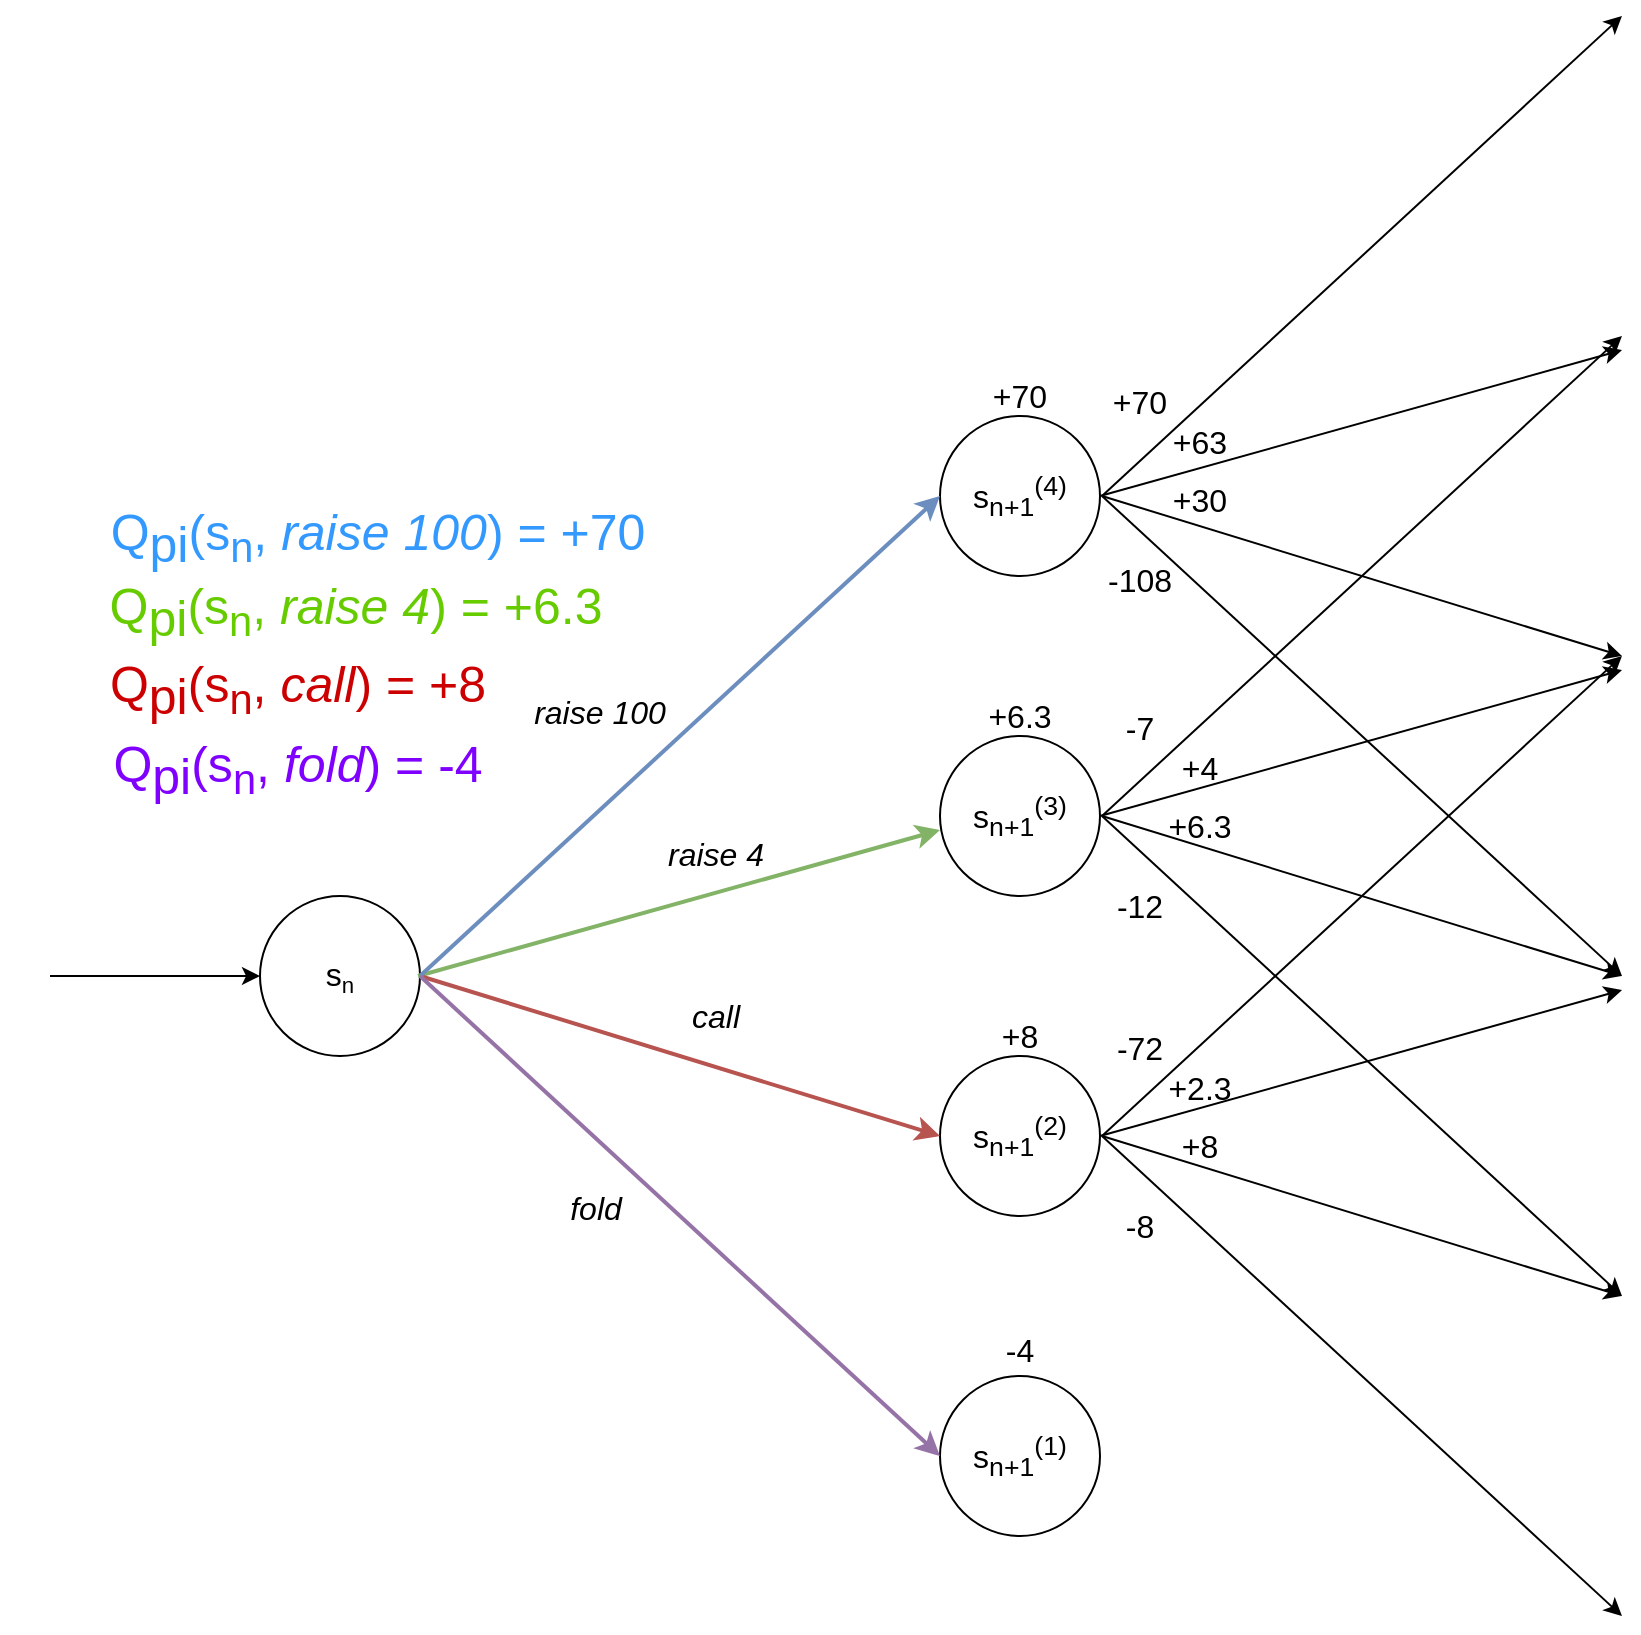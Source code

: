 <mxfile version="13.6.2" type="device"><diagram id="c3qiR8vG0yChI_6DKXME" name="Page-1"><mxGraphModel dx="2200" dy="937" grid="0" gridSize="10" guides="1" tooltips="1" connect="1" arrows="1" fold="1" page="1" pageScale="1" pageWidth="850" pageHeight="1100" math="0" shadow="0"><root><mxCell id="0"/><mxCell id="1" parent="0"/><mxCell id="cl4uH4Tl5F2XeNfh_b3p-1" value="" style="ellipse;whiteSpace=wrap;html=1;aspect=fixed;" parent="1" vertex="1"><mxGeometry x="100" y="480" width="80" height="80" as="geometry"/></mxCell><mxCell id="cl4uH4Tl5F2XeNfh_b3p-2" value="" style="ellipse;whiteSpace=wrap;html=1;aspect=fixed;" parent="1" vertex="1"><mxGeometry x="440" y="240" width="80" height="80" as="geometry"/></mxCell><mxCell id="cl4uH4Tl5F2XeNfh_b3p-3" value="" style="ellipse;whiteSpace=wrap;html=1;aspect=fixed;" parent="1" vertex="1"><mxGeometry x="440" y="400" width="80" height="80" as="geometry"/></mxCell><mxCell id="cl4uH4Tl5F2XeNfh_b3p-4" value="" style="ellipse;whiteSpace=wrap;html=1;aspect=fixed;" parent="1" vertex="1"><mxGeometry x="440" y="560" width="80" height="80" as="geometry"/></mxCell><mxCell id="cl4uH4Tl5F2XeNfh_b3p-5" value="" style="ellipse;whiteSpace=wrap;html=1;aspect=fixed;" parent="1" vertex="1"><mxGeometry x="440" y="720" width="80" height="80" as="geometry"/></mxCell><mxCell id="cl4uH4Tl5F2XeNfh_b3p-7" value="" style="endArrow=classic;html=1;entryX=0;entryY=0.5;entryDx=0;entryDy=0;" parent="1" target="cl4uH4Tl5F2XeNfh_b3p-1" edge="1"><mxGeometry width="50" height="50" relative="1" as="geometry"><mxPoint x="-5" y="520" as="sourcePoint"/><mxPoint x="450" y="450" as="targetPoint"/></mxGeometry></mxCell><mxCell id="cl4uH4Tl5F2XeNfh_b3p-8" value="" style="endArrow=classic;html=1;entryX=0;entryY=0.588;entryDx=0;entryDy=0;entryPerimeter=0;fillColor=#d5e8d4;strokeColor=#82b366;strokeWidth=2;" parent="1" target="cl4uH4Tl5F2XeNfh_b3p-3" edge="1"><mxGeometry width="50" height="50" relative="1" as="geometry"><mxPoint x="179" y="520" as="sourcePoint"/><mxPoint x="442" y="453" as="targetPoint"/></mxGeometry></mxCell><mxCell id="cl4uH4Tl5F2XeNfh_b3p-9" value="" style="endArrow=classic;html=1;entryX=0;entryY=0.5;entryDx=0;entryDy=0;exitX=1;exitY=0.5;exitDx=0;exitDy=0;fillColor=#f8cecc;strokeColor=#b85450;strokeWidth=2;" parent="1" source="cl4uH4Tl5F2XeNfh_b3p-1" target="cl4uH4Tl5F2XeNfh_b3p-4" edge="1"><mxGeometry width="50" height="50" relative="1" as="geometry"><mxPoint x="399" y="503" as="sourcePoint"/><mxPoint x="449" y="453" as="targetPoint"/></mxGeometry></mxCell><mxCell id="cl4uH4Tl5F2XeNfh_b3p-10" value="" style="endArrow=classic;html=1;entryX=0;entryY=0.5;entryDx=0;entryDy=0;exitX=1;exitY=0.5;exitDx=0;exitDy=0;fillColor=#dae8fc;strokeColor=#6c8ebf;strokeWidth=2;" parent="1" source="cl4uH4Tl5F2XeNfh_b3p-1" target="cl4uH4Tl5F2XeNfh_b3p-2" edge="1"><mxGeometry width="50" height="50" relative="1" as="geometry"><mxPoint x="399" y="503" as="sourcePoint"/><mxPoint x="449" y="453" as="targetPoint"/></mxGeometry></mxCell><mxCell id="cl4uH4Tl5F2XeNfh_b3p-11" value="" style="endArrow=classic;html=1;entryX=0;entryY=0.5;entryDx=0;entryDy=0;exitX=1;exitY=0.5;exitDx=0;exitDy=0;fillColor=#e1d5e7;strokeColor=#9673a6;strokeWidth=2;" parent="1" source="cl4uH4Tl5F2XeNfh_b3p-1" target="cl4uH4Tl5F2XeNfh_b3p-5" edge="1"><mxGeometry width="50" height="50" relative="1" as="geometry"><mxPoint x="399" y="503" as="sourcePoint"/><mxPoint x="449" y="453" as="targetPoint"/></mxGeometry></mxCell><mxCell id="cl4uH4Tl5F2XeNfh_b3p-17" value="" style="endArrow=classic;html=1;entryX=0;entryY=0.588;entryDx=0;entryDy=0;entryPerimeter=0;" parent="1" edge="1"><mxGeometry width="50" height="50" relative="1" as="geometry"><mxPoint x="520" y="280" as="sourcePoint"/><mxPoint x="781" y="207.04" as="targetPoint"/></mxGeometry></mxCell><mxCell id="cl4uH4Tl5F2XeNfh_b3p-18" value="" style="endArrow=classic;html=1;entryX=0;entryY=0.5;entryDx=0;entryDy=0;exitX=1;exitY=0.5;exitDx=0;exitDy=0;" parent="1" edge="1"><mxGeometry width="50" height="50" relative="1" as="geometry"><mxPoint x="521" y="280" as="sourcePoint"/><mxPoint x="781" y="360" as="targetPoint"/></mxGeometry></mxCell><mxCell id="cl4uH4Tl5F2XeNfh_b3p-19" value="" style="endArrow=classic;html=1;entryX=0;entryY=0.5;entryDx=0;entryDy=0;exitX=1;exitY=0.5;exitDx=0;exitDy=0;strokeWidth=1;" parent="1" edge="1"><mxGeometry width="50" height="50" relative="1" as="geometry"><mxPoint x="521" y="280" as="sourcePoint"/><mxPoint x="781" y="40" as="targetPoint"/></mxGeometry></mxCell><mxCell id="cl4uH4Tl5F2XeNfh_b3p-20" value="" style="endArrow=classic;html=1;entryX=0;entryY=0.5;entryDx=0;entryDy=0;exitX=1;exitY=0.5;exitDx=0;exitDy=0;" parent="1" edge="1"><mxGeometry width="50" height="50" relative="1" as="geometry"><mxPoint x="521" y="280" as="sourcePoint"/><mxPoint x="781" y="520" as="targetPoint"/></mxGeometry></mxCell><mxCell id="cl4uH4Tl5F2XeNfh_b3p-21" value="" style="endArrow=classic;html=1;entryX=0;entryY=0.588;entryDx=0;entryDy=0;entryPerimeter=0;" parent="1" edge="1"><mxGeometry width="50" height="50" relative="1" as="geometry"><mxPoint x="520" y="440" as="sourcePoint"/><mxPoint x="781" y="367.04" as="targetPoint"/></mxGeometry></mxCell><mxCell id="cl4uH4Tl5F2XeNfh_b3p-22" value="" style="endArrow=classic;html=1;entryX=0;entryY=0.5;entryDx=0;entryDy=0;exitX=1;exitY=0.5;exitDx=0;exitDy=0;strokeWidth=1;" parent="1" edge="1"><mxGeometry width="50" height="50" relative="1" as="geometry"><mxPoint x="521" y="440" as="sourcePoint"/><mxPoint x="781" y="520" as="targetPoint"/></mxGeometry></mxCell><mxCell id="cl4uH4Tl5F2XeNfh_b3p-23" value="" style="endArrow=classic;html=1;entryX=0;entryY=0.5;entryDx=0;entryDy=0;exitX=1;exitY=0.5;exitDx=0;exitDy=0;" parent="1" edge="1"><mxGeometry width="50" height="50" relative="1" as="geometry"><mxPoint x="521" y="440" as="sourcePoint"/><mxPoint x="781" y="200" as="targetPoint"/></mxGeometry></mxCell><mxCell id="cl4uH4Tl5F2XeNfh_b3p-24" value="" style="endArrow=classic;html=1;entryX=0;entryY=0.5;entryDx=0;entryDy=0;exitX=1;exitY=0.5;exitDx=0;exitDy=0;" parent="1" edge="1"><mxGeometry width="50" height="50" relative="1" as="geometry"><mxPoint x="521" y="440" as="sourcePoint"/><mxPoint x="781" y="680" as="targetPoint"/></mxGeometry></mxCell><mxCell id="cl4uH4Tl5F2XeNfh_b3p-25" value="" style="endArrow=classic;html=1;entryX=0;entryY=0.588;entryDx=0;entryDy=0;entryPerimeter=0;" parent="1" edge="1"><mxGeometry width="50" height="50" relative="1" as="geometry"><mxPoint x="520" y="600" as="sourcePoint"/><mxPoint x="781" y="527.04" as="targetPoint"/></mxGeometry></mxCell><mxCell id="cl4uH4Tl5F2XeNfh_b3p-26" value="" style="endArrow=classic;html=1;entryX=0;entryY=0.5;entryDx=0;entryDy=0;exitX=1;exitY=0.5;exitDx=0;exitDy=0;strokeWidth=1;" parent="1" edge="1"><mxGeometry width="50" height="50" relative="1" as="geometry"><mxPoint x="521" y="600" as="sourcePoint"/><mxPoint x="781" y="680" as="targetPoint"/></mxGeometry></mxCell><mxCell id="cl4uH4Tl5F2XeNfh_b3p-27" value="" style="endArrow=classic;html=1;entryX=0;entryY=0.5;entryDx=0;entryDy=0;exitX=1;exitY=0.5;exitDx=0;exitDy=0;" parent="1" edge="1"><mxGeometry width="50" height="50" relative="1" as="geometry"><mxPoint x="521" y="600" as="sourcePoint"/><mxPoint x="781" y="360" as="targetPoint"/></mxGeometry></mxCell><mxCell id="cl4uH4Tl5F2XeNfh_b3p-28" value="" style="endArrow=classic;html=1;entryX=0;entryY=0.5;entryDx=0;entryDy=0;exitX=1;exitY=0.5;exitDx=0;exitDy=0;" parent="1" edge="1"><mxGeometry width="50" height="50" relative="1" as="geometry"><mxPoint x="521" y="600" as="sourcePoint"/><mxPoint x="781" y="840" as="targetPoint"/></mxGeometry></mxCell><mxCell id="cl4uH4Tl5F2XeNfh_b3p-33" value="&lt;span style=&quot;font-size: 16px&quot;&gt;s&lt;/span&gt;&lt;span style=&quot;font-size: 13.333px&quot;&gt;&lt;sub&gt;n&lt;br&gt;&lt;/sub&gt;&lt;/span&gt;" style="text;html=1;strokeColor=none;fillColor=none;align=center;verticalAlign=middle;whiteSpace=wrap;rounded=0;" parent="1" vertex="1"><mxGeometry x="120" y="510" width="40" height="20" as="geometry"/></mxCell><mxCell id="cl4uH4Tl5F2XeNfh_b3p-38" value="&lt;i&gt;raise 100&lt;/i&gt;" style="text;html=1;strokeColor=none;fillColor=none;align=center;verticalAlign=middle;whiteSpace=wrap;rounded=0;fontSize=16;" parent="1" vertex="1"><mxGeometry x="236" y="378" width="68" height="20" as="geometry"/></mxCell><mxCell id="cl4uH4Tl5F2XeNfh_b3p-39" value="&lt;i&gt;raise 4&lt;/i&gt;" style="text;html=1;strokeColor=none;fillColor=none;align=center;verticalAlign=middle;whiteSpace=wrap;rounded=0;fontSize=16;" parent="1" vertex="1"><mxGeometry x="296" y="449" width="64" height="20" as="geometry"/></mxCell><mxCell id="cl4uH4Tl5F2XeNfh_b3p-40" value="&lt;i&gt;call&lt;/i&gt;" style="text;html=1;strokeColor=none;fillColor=none;align=center;verticalAlign=middle;whiteSpace=wrap;rounded=0;fontSize=16;" parent="1" vertex="1"><mxGeometry x="296" y="530" width="64" height="20" as="geometry"/></mxCell><mxCell id="cl4uH4Tl5F2XeNfh_b3p-41" value="&lt;i&gt;fold&lt;/i&gt;" style="text;html=1;strokeColor=none;fillColor=none;align=center;verticalAlign=middle;whiteSpace=wrap;rounded=0;fontSize=16;" parent="1" vertex="1"><mxGeometry x="236" y="626" width="64" height="20" as="geometry"/></mxCell><mxCell id="cl4uH4Tl5F2XeNfh_b3p-44" value="&lt;span style=&quot;font-size: 16px&quot;&gt;s&lt;sub&gt;n+1&lt;/sub&gt;&lt;sup&gt;(4)&lt;/sup&gt;&lt;/span&gt;&lt;span style=&quot;font-size: 13.333px&quot;&gt;&lt;sub&gt;&lt;br&gt;&lt;/sub&gt;&lt;/span&gt;" style="text;html=1;strokeColor=none;fillColor=none;align=center;verticalAlign=middle;whiteSpace=wrap;rounded=0;" parent="1" vertex="1"><mxGeometry x="449" y="270" width="62" height="20" as="geometry"/></mxCell><mxCell id="cl4uH4Tl5F2XeNfh_b3p-45" value="&lt;span style=&quot;font-size: 16px&quot;&gt;s&lt;sub&gt;n+1&lt;/sub&gt;&lt;sup&gt;(3)&lt;/sup&gt;&lt;/span&gt;&lt;span style=&quot;font-size: 13.333px&quot;&gt;&lt;sub&gt;&lt;br&gt;&lt;/sub&gt;&lt;/span&gt;" style="text;html=1;strokeColor=none;fillColor=none;align=center;verticalAlign=middle;whiteSpace=wrap;rounded=0;" parent="1" vertex="1"><mxGeometry x="430" y="430" width="100" height="20" as="geometry"/></mxCell><mxCell id="cl4uH4Tl5F2XeNfh_b3p-46" value="&lt;span style=&quot;font-size: 16px&quot;&gt;s&lt;sub&gt;n+1&lt;/sub&gt;&lt;sup&gt;(2)&lt;/sup&gt;&lt;/span&gt;&lt;span style=&quot;font-size: 13.333px&quot;&gt;&lt;sub&gt;&lt;br&gt;&lt;/sub&gt;&lt;/span&gt;" style="text;html=1;strokeColor=none;fillColor=none;align=center;verticalAlign=middle;whiteSpace=wrap;rounded=0;" parent="1" vertex="1"><mxGeometry x="430" y="590" width="100" height="20" as="geometry"/></mxCell><mxCell id="cl4uH4Tl5F2XeNfh_b3p-47" value="&lt;span style=&quot;font-size: 16px&quot;&gt;s&lt;sub&gt;n+1&lt;/sub&gt;&lt;sup&gt;(1)&lt;/sup&gt;&lt;/span&gt;&lt;span style=&quot;font-size: 13.333px&quot;&gt;&lt;sub&gt;&lt;br&gt;&lt;/sub&gt;&lt;/span&gt;" style="text;html=1;strokeColor=none;fillColor=none;align=center;verticalAlign=middle;whiteSpace=wrap;rounded=0;" parent="1" vertex="1"><mxGeometry x="430" y="750" width="100" height="20" as="geometry"/></mxCell><mxCell id="ewc1DL13yL5dFlx5-wz1-1" value="+70" style="text;html=1;strokeColor=none;fillColor=none;align=center;verticalAlign=middle;whiteSpace=wrap;rounded=0;fontSize=16;" parent="1" vertex="1"><mxGeometry x="520" y="223" width="40" height="20" as="geometry"/></mxCell><mxCell id="ewc1DL13yL5dFlx5-wz1-2" value="+63" style="text;html=1;strokeColor=none;fillColor=none;align=center;verticalAlign=middle;whiteSpace=wrap;rounded=0;fontSize=16;" parent="1" vertex="1"><mxGeometry x="550" y="243" width="40" height="20" as="geometry"/></mxCell><mxCell id="ewc1DL13yL5dFlx5-wz1-3" value="+30" style="text;html=1;align=center;verticalAlign=middle;whiteSpace=wrap;rounded=0;fontSize=16;" parent="1" vertex="1"><mxGeometry x="550" y="272" width="40" height="20" as="geometry"/></mxCell><mxCell id="ewc1DL13yL5dFlx5-wz1-4" value="-108" style="text;html=1;strokeColor=none;fillColor=none;align=center;verticalAlign=middle;whiteSpace=wrap;rounded=0;fontSize=16;" parent="1" vertex="1"><mxGeometry x="520" y="312" width="40" height="20" as="geometry"/></mxCell><mxCell id="ewc1DL13yL5dFlx5-wz1-5" value="-7" style="text;html=1;strokeColor=none;fillColor=none;align=center;verticalAlign=middle;whiteSpace=wrap;rounded=0;fontSize=16;" parent="1" vertex="1"><mxGeometry x="520" y="385.5" width="40" height="20" as="geometry"/></mxCell><mxCell id="ewc1DL13yL5dFlx5-wz1-6" value="+4" style="text;html=1;strokeColor=none;fillColor=none;align=center;verticalAlign=middle;whiteSpace=wrap;rounded=0;fontSize=16;" parent="1" vertex="1"><mxGeometry x="550" y="405.5" width="40" height="20" as="geometry"/></mxCell><mxCell id="ewc1DL13yL5dFlx5-wz1-7" value="+6.3" style="text;html=1;strokeColor=none;fillColor=none;align=center;verticalAlign=middle;whiteSpace=wrap;rounded=0;fontSize=16;" parent="1" vertex="1"><mxGeometry x="550" y="434.5" width="40" height="20" as="geometry"/></mxCell><mxCell id="ewc1DL13yL5dFlx5-wz1-8" value="-12" style="text;html=1;strokeColor=none;fillColor=none;align=center;verticalAlign=middle;whiteSpace=wrap;rounded=0;fontSize=16;" parent="1" vertex="1"><mxGeometry x="520" y="474.5" width="40" height="20" as="geometry"/></mxCell><mxCell id="ewc1DL13yL5dFlx5-wz1-9" value="-72" style="text;html=1;strokeColor=none;fillColor=none;align=center;verticalAlign=middle;whiteSpace=wrap;rounded=0;fontSize=16;" parent="1" vertex="1"><mxGeometry x="520" y="545.5" width="40" height="20" as="geometry"/></mxCell><mxCell id="ewc1DL13yL5dFlx5-wz1-10" value="+2.3" style="text;html=1;strokeColor=none;fillColor=none;align=center;verticalAlign=middle;whiteSpace=wrap;rounded=0;fontSize=16;" parent="1" vertex="1"><mxGeometry x="550" y="565.5" width="40" height="20" as="geometry"/></mxCell><mxCell id="ewc1DL13yL5dFlx5-wz1-11" value="+8" style="text;html=1;strokeColor=none;fillColor=none;align=center;verticalAlign=middle;whiteSpace=wrap;rounded=0;fontSize=16;" parent="1" vertex="1"><mxGeometry x="550" y="594.5" width="40" height="20" as="geometry"/></mxCell><mxCell id="ewc1DL13yL5dFlx5-wz1-12" value="-8" style="text;html=1;strokeColor=none;fillColor=none;align=center;verticalAlign=middle;whiteSpace=wrap;rounded=0;fontSize=16;" parent="1" vertex="1"><mxGeometry x="520" y="634.5" width="40" height="20" as="geometry"/></mxCell><mxCell id="ECAuwzzLTQsCvDA8mDWw-4" value="-4" style="text;html=1;strokeColor=none;fillColor=none;align=center;verticalAlign=middle;whiteSpace=wrap;rounded=0;fontSize=16;" parent="1" vertex="1"><mxGeometry x="460" y="697" width="40" height="20" as="geometry"/></mxCell><mxCell id="ECAuwzzLTQsCvDA8mDWw-5" value="&lt;span style=&quot;text-align: left&quot;&gt;Q&lt;/span&gt;&lt;span style=&quot;text-align: left&quot;&gt;&lt;sub style=&quot;font-size: 25px&quot;&gt;pi&lt;/sub&gt;(&lt;/span&gt;&lt;span style=&quot;text-align: left&quot;&gt;s&lt;/span&gt;&lt;sub style=&quot;text-align: left&quot;&gt;n&lt;/sub&gt;&lt;span style=&quot;text-align: left&quot;&gt;,&amp;nbsp;&lt;/span&gt;&lt;span style=&quot;text-align: left&quot;&gt;&lt;i&gt;raise 4&lt;/i&gt;) = +6.3&lt;/span&gt;" style="text;html=1;align=center;verticalAlign=middle;whiteSpace=wrap;rounded=0;fontSize=25;fontColor=#66CC00;" parent="1" vertex="1"><mxGeometry x="-2" y="327" width="300" height="20" as="geometry"/></mxCell><mxCell id="ECAuwzzLTQsCvDA8mDWw-6" value="&lt;span style=&quot;text-align: left&quot;&gt;Q&lt;/span&gt;&lt;span style=&quot;text-align: left&quot;&gt;&lt;sub style=&quot;font-size: 25px&quot;&gt;pi&lt;/sub&gt;(s&lt;sub&gt;n&lt;/sub&gt;,&amp;nbsp;&lt;i&gt;call&lt;/i&gt;) = +8&lt;/span&gt;" style="text;html=1;align=center;verticalAlign=middle;whiteSpace=wrap;rounded=0;fontSize=25;fontColor=#CC0000;" parent="1" vertex="1"><mxGeometry x="-28" y="365.5" width="294" height="20" as="geometry"/></mxCell><mxCell id="ECAuwzzLTQsCvDA8mDWw-7" value="&lt;span style=&quot;text-align: left&quot;&gt;Q&lt;/span&gt;&lt;span style=&quot;text-align: left&quot;&gt;&lt;sub style=&quot;font-size: 25px&quot;&gt;pi&lt;/sub&gt;(s&lt;sub&gt;n&lt;/sub&gt;,&amp;nbsp;&lt;i&gt;fold&lt;/i&gt;) = -4&lt;/span&gt;" style="text;html=1;align=center;verticalAlign=middle;whiteSpace=wrap;rounded=0;fontSize=25;fontColor=#7F00FF;" parent="1" vertex="1"><mxGeometry x="-30" y="405.5" width="298" height="20" as="geometry"/></mxCell><mxCell id="ECAuwzzLTQsCvDA8mDWw-8" value="&lt;span style=&quot;text-align: left&quot;&gt;Q&lt;/span&gt;&lt;span style=&quot;text-align: left&quot;&gt;&lt;sub style=&quot;font-size: 25px&quot;&gt;pi&lt;/sub&gt;(s&lt;sub&gt;n&lt;/sub&gt;,&amp;nbsp;&lt;i&gt;raise 100&lt;/i&gt;) = +70&lt;/span&gt;" style="text;html=1;align=center;verticalAlign=middle;whiteSpace=wrap;rounded=0;fontSize=25;fontColor=#3399FF;" parent="1" vertex="1"><mxGeometry x="10" y="290" width="298" height="20" as="geometry"/></mxCell><mxCell id="6iaJQdGQF8bnBsamymYW-1" value="+6.3" style="text;html=1;strokeColor=none;fillColor=none;align=center;verticalAlign=middle;whiteSpace=wrap;rounded=0;fontSize=16;" vertex="1" parent="1"><mxGeometry x="460" y="380" width="40" height="20" as="geometry"/></mxCell><mxCell id="6iaJQdGQF8bnBsamymYW-2" value="+70" style="text;html=1;strokeColor=none;fillColor=none;align=center;verticalAlign=middle;whiteSpace=wrap;rounded=0;fontSize=16;" vertex="1" parent="1"><mxGeometry x="460" y="220" width="40" height="20" as="geometry"/></mxCell><mxCell id="6iaJQdGQF8bnBsamymYW-3" value="+8" style="text;html=1;strokeColor=none;fillColor=none;align=center;verticalAlign=middle;whiteSpace=wrap;rounded=0;fontSize=16;" vertex="1" parent="1"><mxGeometry x="460" y="540" width="40" height="20" as="geometry"/></mxCell></root></mxGraphModel></diagram></mxfile>